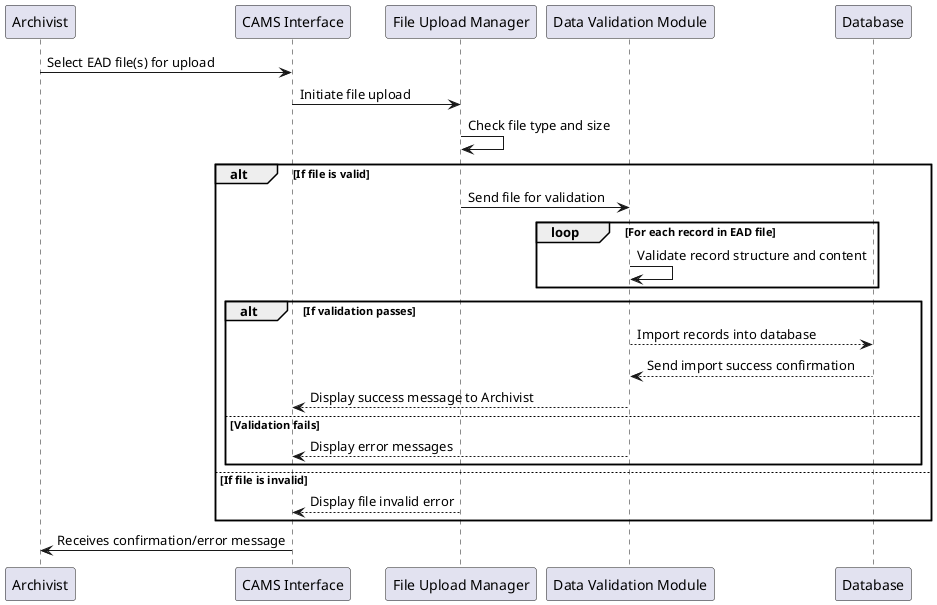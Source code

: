 @startuml
participant Archivist
participant "CAMS Interface" as Interface
participant "File Upload Manager" as UploadManager
participant "Data Validation Module" as ValidationModule
participant "Database" as DB

Archivist -> Interface : Select EAD file(s) for upload
Interface -> UploadManager : Initiate file upload
UploadManager -> UploadManager : Check file type and size
alt If file is valid
    UploadManager -> ValidationModule : Send file for validation
    loop For each record in EAD file
        ValidationModule -> ValidationModule : Validate record structure and content
    end
    alt If validation passes
        ValidationModule --> DB : Import records into database
        DB --> ValidationModule : Send import success confirmation
        ValidationModule --> Interface : Display success message to Archivist
    else Validation fails
        ValidationModule --> Interface : Display error messages
    end
else If file is invalid
    UploadManager --> Interface : Display file invalid error
end
Archivist <- Interface : Receives confirmation/error message

@enduml